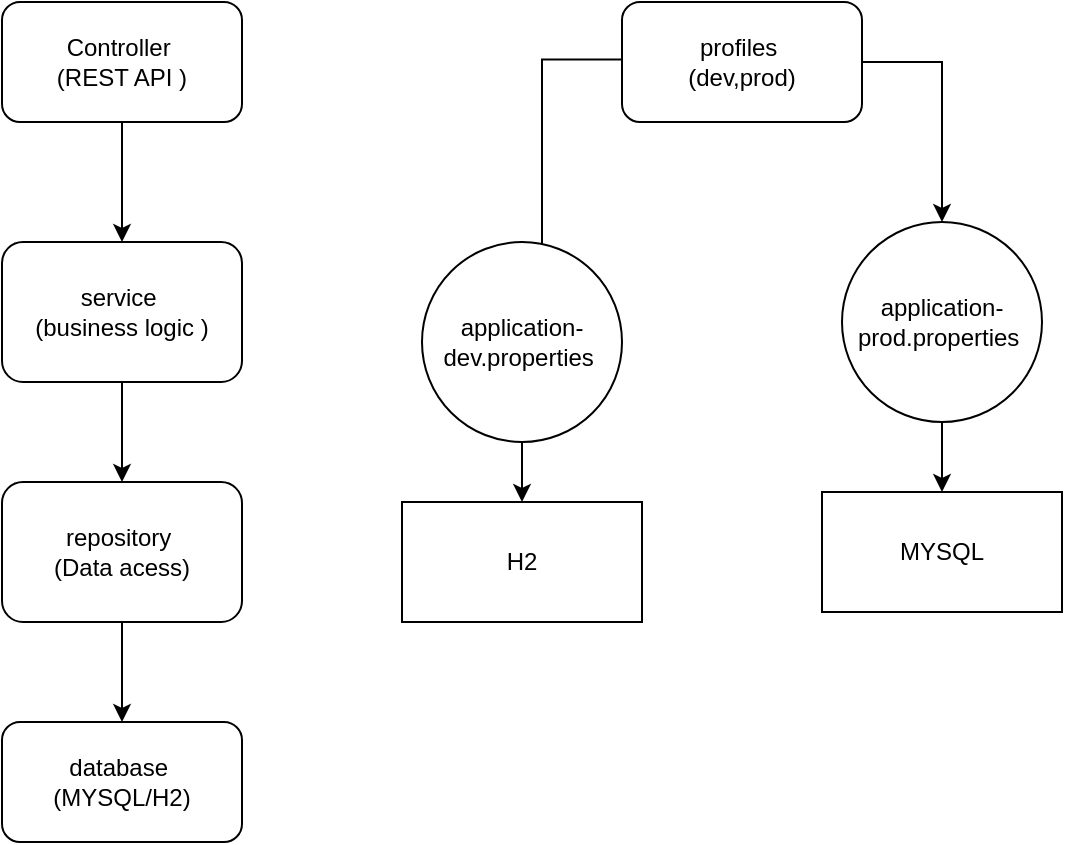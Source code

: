 <mxfile version="23.1.6" type="github" pages="2">
  <diagram name="project-arch" id="KYFIMJgkr_0bbLczeVrn">
    <mxGraphModel dx="1290" dy="522" grid="1" gridSize="10" guides="1" tooltips="1" connect="1" arrows="1" fold="1" page="1" pageScale="1" pageWidth="827" pageHeight="1169" math="0" shadow="0">
      <root>
        <mxCell id="0" />
        <mxCell id="1" parent="0" />
        <mxCell id="Sq4QVWokNUcwG6LdIpnb-3" style="edgeStyle=orthogonalEdgeStyle;rounded=0;orthogonalLoop=1;jettySize=auto;html=1;exitX=0.5;exitY=1;exitDx=0;exitDy=0;" edge="1" parent="1" source="Sq4QVWokNUcwG6LdIpnb-1" target="Sq4QVWokNUcwG6LdIpnb-4">
          <mxGeometry relative="1" as="geometry">
            <mxPoint x="150" y="160" as="targetPoint" />
          </mxGeometry>
        </mxCell>
        <mxCell id="Sq4QVWokNUcwG6LdIpnb-1" value="Controller&amp;nbsp;&lt;br&gt;(REST API )" style="rounded=1;whiteSpace=wrap;html=1;" vertex="1" parent="1">
          <mxGeometry x="90" y="50" width="120" height="60" as="geometry" />
        </mxCell>
        <mxCell id="Sq4QVWokNUcwG6LdIpnb-5" style="edgeStyle=orthogonalEdgeStyle;rounded=0;orthogonalLoop=1;jettySize=auto;html=1;" edge="1" parent="1" source="Sq4QVWokNUcwG6LdIpnb-4" target="Sq4QVWokNUcwG6LdIpnb-6">
          <mxGeometry relative="1" as="geometry">
            <mxPoint x="150" y="300" as="targetPoint" />
          </mxGeometry>
        </mxCell>
        <mxCell id="Sq4QVWokNUcwG6LdIpnb-4" value="service&amp;nbsp;&lt;br&gt;(business logic )" style="rounded=1;whiteSpace=wrap;html=1;" vertex="1" parent="1">
          <mxGeometry x="90" y="170" width="120" height="70" as="geometry" />
        </mxCell>
        <mxCell id="Sq4QVWokNUcwG6LdIpnb-7" style="edgeStyle=orthogonalEdgeStyle;rounded=0;orthogonalLoop=1;jettySize=auto;html=1;" edge="1" parent="1" source="Sq4QVWokNUcwG6LdIpnb-6" target="Sq4QVWokNUcwG6LdIpnb-8">
          <mxGeometry relative="1" as="geometry">
            <mxPoint x="150" y="410" as="targetPoint" />
          </mxGeometry>
        </mxCell>
        <mxCell id="Sq4QVWokNUcwG6LdIpnb-6" value="repository&amp;nbsp;&lt;br&gt;(Data acess)" style="rounded=1;whiteSpace=wrap;html=1;" vertex="1" parent="1">
          <mxGeometry x="90" y="290" width="120" height="70" as="geometry" />
        </mxCell>
        <mxCell id="Sq4QVWokNUcwG6LdIpnb-8" value="database&amp;nbsp;&lt;br&gt;(MYSQL/H2)" style="rounded=1;whiteSpace=wrap;html=1;" vertex="1" parent="1">
          <mxGeometry x="90" y="410" width="120" height="60" as="geometry" />
        </mxCell>
        <mxCell id="Sq4QVWokNUcwG6LdIpnb-13" style="edgeStyle=orthogonalEdgeStyle;rounded=0;orthogonalLoop=1;jettySize=auto;html=1;" edge="1" parent="1">
          <mxGeometry relative="1" as="geometry">
            <mxPoint x="360" y="190.0" as="targetPoint" />
            <mxPoint x="400" y="78.73" as="sourcePoint" />
            <Array as="points">
              <mxPoint x="360" y="79" />
            </Array>
          </mxGeometry>
        </mxCell>
        <mxCell id="Sq4QVWokNUcwG6LdIpnb-15" style="edgeStyle=orthogonalEdgeStyle;rounded=0;orthogonalLoop=1;jettySize=auto;html=1;" edge="1" parent="1" source="Sq4QVWokNUcwG6LdIpnb-12" target="Sq4QVWokNUcwG6LdIpnb-16">
          <mxGeometry relative="1" as="geometry">
            <mxPoint x="570" y="160" as="targetPoint" />
            <Array as="points">
              <mxPoint x="560" y="80" />
            </Array>
          </mxGeometry>
        </mxCell>
        <mxCell id="Sq4QVWokNUcwG6LdIpnb-12" value="profiles&amp;nbsp;&lt;br&gt;(dev,prod)" style="rounded=1;whiteSpace=wrap;html=1;" vertex="1" parent="1">
          <mxGeometry x="400" y="50" width="120" height="60" as="geometry" />
        </mxCell>
        <mxCell id="Sq4QVWokNUcwG6LdIpnb-17" style="edgeStyle=orthogonalEdgeStyle;rounded=0;orthogonalLoop=1;jettySize=auto;html=1;" edge="1" parent="1" source="Sq4QVWokNUcwG6LdIpnb-14" target="Sq4QVWokNUcwG6LdIpnb-18">
          <mxGeometry relative="1" as="geometry">
            <mxPoint x="350" y="320" as="targetPoint" />
          </mxGeometry>
        </mxCell>
        <mxCell id="Sq4QVWokNUcwG6LdIpnb-14" value="application-dev.properties&amp;nbsp;" style="ellipse;whiteSpace=wrap;html=1;aspect=fixed;" vertex="1" parent="1">
          <mxGeometry x="300" y="170" width="100" height="100" as="geometry" />
        </mxCell>
        <mxCell id="Sq4QVWokNUcwG6LdIpnb-19" style="edgeStyle=orthogonalEdgeStyle;rounded=0;orthogonalLoop=1;jettySize=auto;html=1;" edge="1" parent="1" source="Sq4QVWokNUcwG6LdIpnb-16" target="Sq4QVWokNUcwG6LdIpnb-20">
          <mxGeometry relative="1" as="geometry">
            <mxPoint x="560" y="330" as="targetPoint" />
          </mxGeometry>
        </mxCell>
        <mxCell id="Sq4QVWokNUcwG6LdIpnb-16" value="application-prod.properties&amp;nbsp;" style="ellipse;whiteSpace=wrap;html=1;aspect=fixed;" vertex="1" parent="1">
          <mxGeometry x="510" y="160" width="100" height="100" as="geometry" />
        </mxCell>
        <mxCell id="Sq4QVWokNUcwG6LdIpnb-18" value="H2" style="rounded=0;whiteSpace=wrap;html=1;" vertex="1" parent="1">
          <mxGeometry x="290" y="300" width="120" height="60" as="geometry" />
        </mxCell>
        <mxCell id="Sq4QVWokNUcwG6LdIpnb-20" value="MYSQL" style="rounded=0;whiteSpace=wrap;html=1;" vertex="1" parent="1">
          <mxGeometry x="500" y="295" width="120" height="60" as="geometry" />
        </mxCell>
      </root>
    </mxGraphModel>
  </diagram>
  <diagram id="eWMIUcyOXSsGE2-1ZjUp" name="lab-arch">
    <mxGraphModel dx="1290" dy="522" grid="1" gridSize="10" guides="1" tooltips="1" connect="1" arrows="1" fold="1" page="1" pageScale="1" pageWidth="827" pageHeight="1169" math="0" shadow="0">
      <root>
        <mxCell id="0" />
        <mxCell id="1" parent="0" />
        <mxCell id="sGyR-hCXm6aNuE8ahgfJ-13" style="edgeStyle=orthogonalEdgeStyle;rounded=0;orthogonalLoop=1;jettySize=auto;html=1;entryX=0;entryY=0.5;entryDx=0;entryDy=0;" edge="1" parent="1" source="sGyR-hCXm6aNuE8ahgfJ-1" target="sGyR-hCXm6aNuE8ahgfJ-4">
          <mxGeometry relative="1" as="geometry">
            <Array as="points">
              <mxPoint x="100" y="265" />
            </Array>
          </mxGeometry>
        </mxCell>
        <mxCell id="sGyR-hCXm6aNuE8ahgfJ-1" value="my device&amp;nbsp;&lt;div&gt;&lt;br/&gt;&lt;/div&gt;" style="rounded=1;whiteSpace=wrap;html=1;" vertex="1" parent="1">
          <mxGeometry x="10" y="235" width="120" height="60" as="geometry" />
        </mxCell>
        <mxCell id="sGyR-hCXm6aNuE8ahgfJ-5" style="edgeStyle=orthogonalEdgeStyle;rounded=0;orthogonalLoop=1;jettySize=auto;html=1;entryX=0.5;entryY=0;entryDx=0;entryDy=0;" edge="1" parent="1" source="sGyR-hCXm6aNuE8ahgfJ-2" target="sGyR-hCXm6aNuE8ahgfJ-4">
          <mxGeometry relative="1" as="geometry" />
        </mxCell>
        <mxCell id="sGyR-hCXm6aNuE8ahgfJ-2" value="jump server&amp;nbsp;&lt;br&gt;public IP address&lt;br&gt;public IP&amp;nbsp;&lt;br&gt;internal IP&amp;nbsp;&amp;nbsp;" style="rounded=1;whiteSpace=wrap;html=1;" vertex="1" parent="1">
          <mxGeometry x="240" y="40" width="120" height="60" as="geometry" />
        </mxCell>
        <mxCell id="sGyR-hCXm6aNuE8ahgfJ-8" style="edgeStyle=orthogonalEdgeStyle;rounded=0;orthogonalLoop=1;jettySize=auto;html=1;entryX=0.5;entryY=0;entryDx=0;entryDy=0;" edge="1" parent="1" source="sGyR-hCXm6aNuE8ahgfJ-4" target="sGyR-hCXm6aNuE8ahgfJ-7">
          <mxGeometry relative="1" as="geometry" />
        </mxCell>
        <mxCell id="sGyR-hCXm6aNuE8ahgfJ-4" value="anydesk / teamviewer&amp;nbsp;&lt;br&gt;(connect to public IP )" style="rounded=1;whiteSpace=wrap;html=1;" vertex="1" parent="1">
          <mxGeometry x="220" y="220" width="160" height="90" as="geometry" />
        </mxCell>
        <mxCell id="sGyR-hCXm6aNuE8ahgfJ-6" value="remote connection&amp;nbsp;" style="text;html=1;align=center;verticalAlign=middle;resizable=0;points=[];autosize=1;strokeColor=none;fillColor=none;" vertex="1" parent="1">
          <mxGeometry x="300" y="140" width="130" height="30" as="geometry" />
        </mxCell>
        <mxCell id="sGyR-hCXm6aNuE8ahgfJ-7" value="ssh into jump server (using internal IP )" style="rounded=1;whiteSpace=wrap;html=1;" vertex="1" parent="1">
          <mxGeometry x="240" y="430" width="120" height="60" as="geometry" />
        </mxCell>
        <mxCell id="sGyR-hCXm6aNuE8ahgfJ-9" value="ssh connection&lt;div&gt;&lt;br/&gt;&lt;/div&gt;" style="text;html=1;align=center;verticalAlign=middle;whiteSpace=wrap;rounded=0;" vertex="1" parent="1">
          <mxGeometry x="210" y="360" width="90" height="30" as="geometry" />
        </mxCell>
      </root>
    </mxGraphModel>
  </diagram>
</mxfile>
